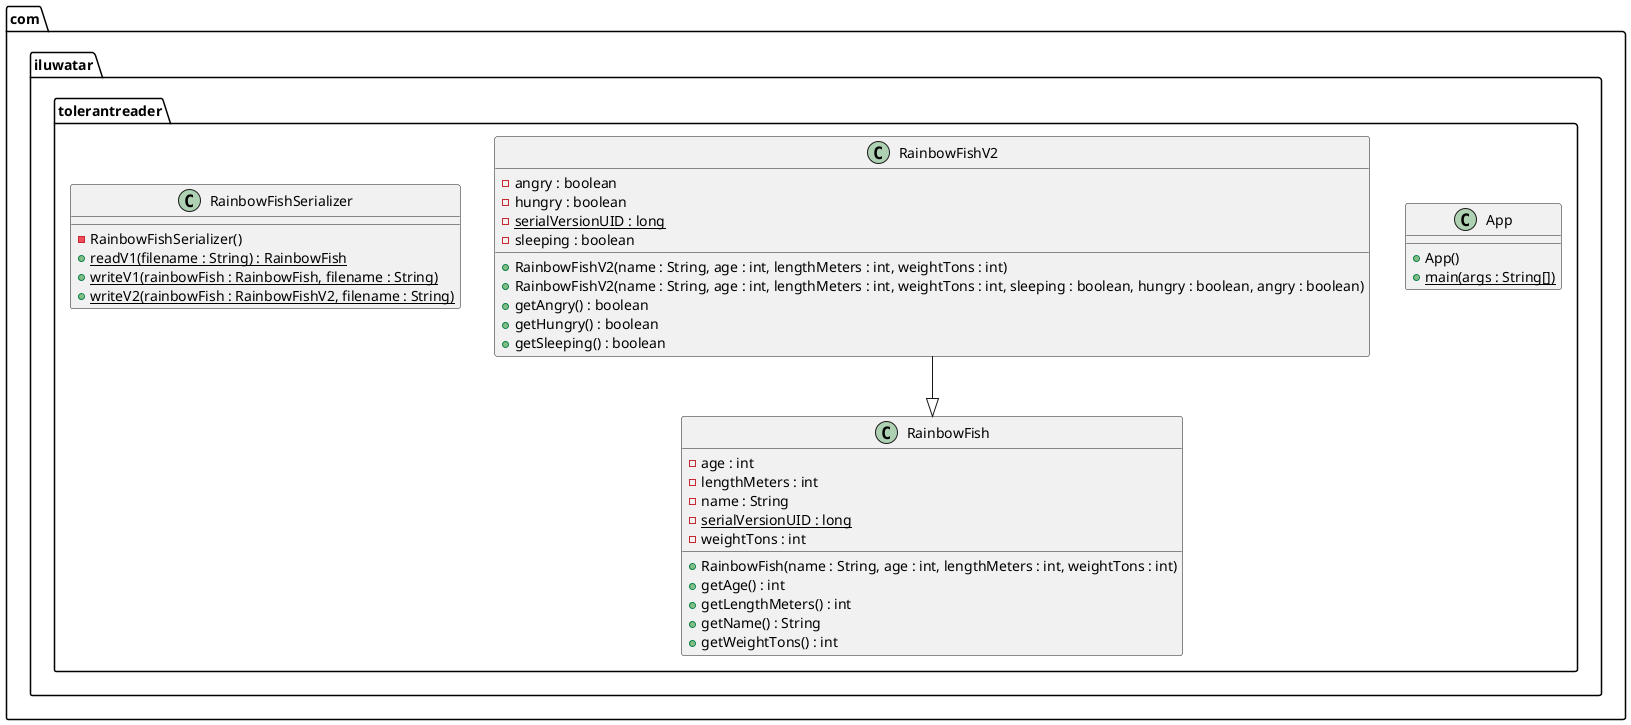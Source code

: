 @startuml
package com.iluwatar.tolerantreader {
  class RainbowFish {
    - age : int
    - lengthMeters : int
    - name : String
    - serialVersionUID : long {static}
    - weightTons : int
    + RainbowFish(name : String, age : int, lengthMeters : int, weightTons : int)
    + getAge() : int
    + getLengthMeters() : int
    + getName() : String
    + getWeightTons() : int
  }
  class App {
    + App()
    + main(args : String[]) {static}
  }
  class RainbowFishV2 {
    - angry : boolean
    - hungry : boolean
    - serialVersionUID : long {static}
    - sleeping : boolean
    + RainbowFishV2(name : String, age : int, lengthMeters : int, weightTons : int)
    + RainbowFishV2(name : String, age : int, lengthMeters : int, weightTons : int, sleeping : boolean, hungry : boolean, angry : boolean)
    + getAngry() : boolean
    + getHungry() : boolean
    + getSleeping() : boolean
  }
  class RainbowFishSerializer {
    - RainbowFishSerializer()
    + readV1(filename : String) : RainbowFish {static}
    + writeV1(rainbowFish : RainbowFish, filename : String) {static}
    + writeV2(rainbowFish : RainbowFishV2, filename : String) {static}
  }
}
RainbowFishV2 --|> RainbowFish 
@enduml
